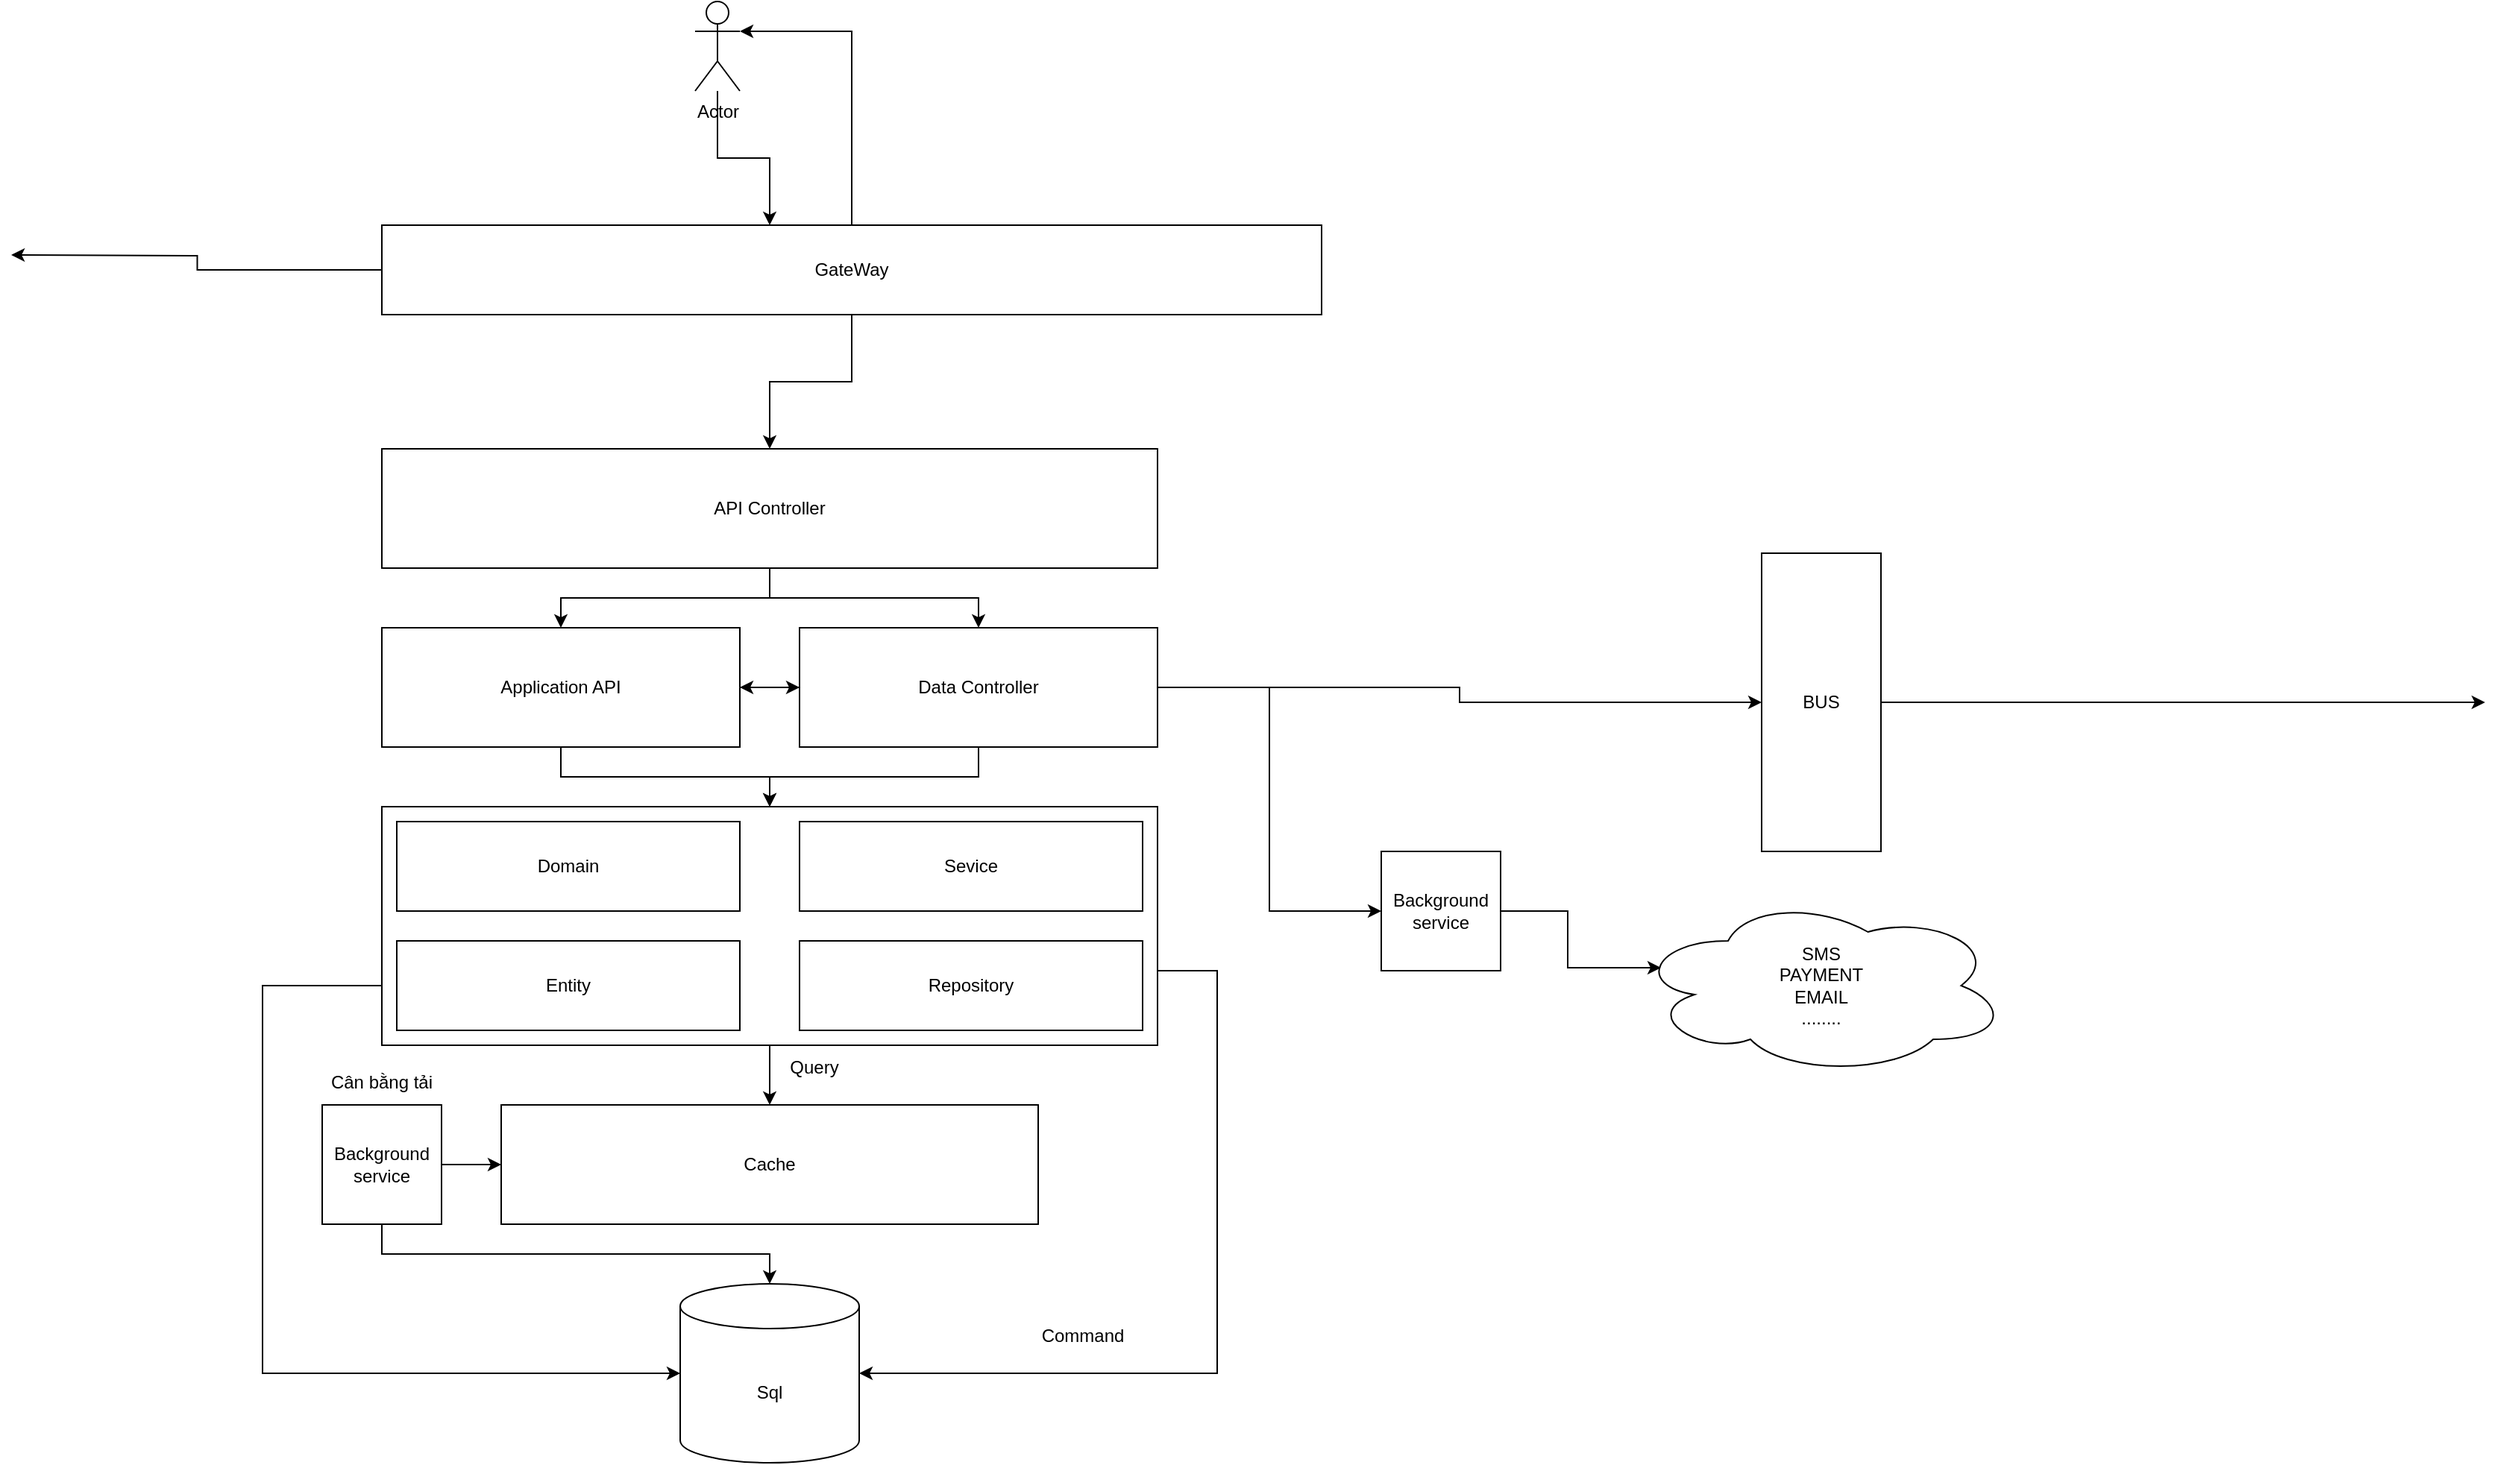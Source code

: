 <mxfile version="20.2.3" type="device"><diagram id="iVmlWogih6lHQ_YjbfNo" name="Page-1"><mxGraphModel dx="1671" dy="1663" grid="1" gridSize="10" guides="1" tooltips="1" connect="1" arrows="1" fold="1" page="1" pageScale="1" pageWidth="850" pageHeight="1100" math="0" shadow="0"><root><mxCell id="0"/><mxCell id="1" parent="0"/><mxCell id="pYNVDvOziZnhmbwo3YoF-23" style="edgeStyle=orthogonalEdgeStyle;rounded=0;orthogonalLoop=1;jettySize=auto;html=1;" edge="1" parent="1" source="pYNVDvOziZnhmbwo3YoF-1" target="pYNVDvOziZnhmbwo3YoF-2"><mxGeometry relative="1" as="geometry"/></mxCell><mxCell id="pYNVDvOziZnhmbwo3YoF-24" style="edgeStyle=orthogonalEdgeStyle;rounded=0;orthogonalLoop=1;jettySize=auto;html=1;" edge="1" parent="1" source="pYNVDvOziZnhmbwo3YoF-1" target="pYNVDvOziZnhmbwo3YoF-3"><mxGeometry relative="1" as="geometry"/></mxCell><mxCell id="pYNVDvOziZnhmbwo3YoF-1" value="API Controller" style="rounded=0;whiteSpace=wrap;html=1;" vertex="1" parent="1"><mxGeometry x="120" y="80" width="520" height="80" as="geometry"/></mxCell><mxCell id="pYNVDvOziZnhmbwo3YoF-21" style="edgeStyle=orthogonalEdgeStyle;rounded=0;orthogonalLoop=1;jettySize=auto;html=1;entryX=0;entryY=0.5;entryDx=0;entryDy=0;" edge="1" parent="1" source="pYNVDvOziZnhmbwo3YoF-2" target="pYNVDvOziZnhmbwo3YoF-3"><mxGeometry relative="1" as="geometry"/></mxCell><mxCell id="pYNVDvOziZnhmbwo3YoF-25" style="edgeStyle=orthogonalEdgeStyle;rounded=0;orthogonalLoop=1;jettySize=auto;html=1;" edge="1" parent="1" source="pYNVDvOziZnhmbwo3YoF-2" target="pYNVDvOziZnhmbwo3YoF-4"><mxGeometry relative="1" as="geometry"/></mxCell><mxCell id="pYNVDvOziZnhmbwo3YoF-2" value="Application API" style="rounded=0;whiteSpace=wrap;html=1;" vertex="1" parent="1"><mxGeometry x="120" y="200" width="240" height="80" as="geometry"/></mxCell><mxCell id="pYNVDvOziZnhmbwo3YoF-22" style="edgeStyle=orthogonalEdgeStyle;rounded=0;orthogonalLoop=1;jettySize=auto;html=1;entryX=1;entryY=0.5;entryDx=0;entryDy=0;" edge="1" parent="1" source="pYNVDvOziZnhmbwo3YoF-3" target="pYNVDvOziZnhmbwo3YoF-2"><mxGeometry relative="1" as="geometry"/></mxCell><mxCell id="pYNVDvOziZnhmbwo3YoF-26" style="edgeStyle=orthogonalEdgeStyle;rounded=0;orthogonalLoop=1;jettySize=auto;html=1;entryX=0.5;entryY=0;entryDx=0;entryDy=0;" edge="1" parent="1" source="pYNVDvOziZnhmbwo3YoF-3" target="pYNVDvOziZnhmbwo3YoF-4"><mxGeometry relative="1" as="geometry"/></mxCell><mxCell id="pYNVDvOziZnhmbwo3YoF-32" style="edgeStyle=orthogonalEdgeStyle;rounded=0;orthogonalLoop=1;jettySize=auto;html=1;entryX=0;entryY=0.5;entryDx=0;entryDy=0;" edge="1" parent="1" source="pYNVDvOziZnhmbwo3YoF-3" target="pYNVDvOziZnhmbwo3YoF-29"><mxGeometry relative="1" as="geometry"/></mxCell><mxCell id="pYNVDvOziZnhmbwo3YoF-36" style="edgeStyle=orthogonalEdgeStyle;rounded=0;orthogonalLoop=1;jettySize=auto;html=1;" edge="1" parent="1" source="pYNVDvOziZnhmbwo3YoF-3" target="pYNVDvOziZnhmbwo3YoF-33"><mxGeometry relative="1" as="geometry"/></mxCell><mxCell id="pYNVDvOziZnhmbwo3YoF-3" value="Data Controller" style="rounded=0;whiteSpace=wrap;html=1;" vertex="1" parent="1"><mxGeometry x="400" y="200" width="240" height="80" as="geometry"/></mxCell><mxCell id="pYNVDvOziZnhmbwo3YoF-14" style="edgeStyle=orthogonalEdgeStyle;rounded=0;orthogonalLoop=1;jettySize=auto;html=1;entryX=0.5;entryY=0;entryDx=0;entryDy=0;" edge="1" parent="1" source="pYNVDvOziZnhmbwo3YoF-4" target="pYNVDvOziZnhmbwo3YoF-5"><mxGeometry relative="1" as="geometry"/></mxCell><mxCell id="pYNVDvOziZnhmbwo3YoF-15" style="edgeStyle=orthogonalEdgeStyle;rounded=0;orthogonalLoop=1;jettySize=auto;html=1;entryX=1;entryY=0.5;entryDx=0;entryDy=0;entryPerimeter=0;" edge="1" parent="1" source="pYNVDvOziZnhmbwo3YoF-4" target="pYNVDvOziZnhmbwo3YoF-6"><mxGeometry relative="1" as="geometry"><Array as="points"><mxPoint x="680" y="430"/><mxPoint x="680" y="700"/></Array></mxGeometry></mxCell><mxCell id="pYNVDvOziZnhmbwo3YoF-4" value="" style="rounded=0;whiteSpace=wrap;html=1;" vertex="1" parent="1"><mxGeometry x="120" y="320" width="520" height="160" as="geometry"/></mxCell><mxCell id="pYNVDvOziZnhmbwo3YoF-5" value="Cache" style="rounded=0;whiteSpace=wrap;html=1;" vertex="1" parent="1"><mxGeometry x="200" y="520" width="360" height="80" as="geometry"/></mxCell><mxCell id="pYNVDvOziZnhmbwo3YoF-6" value="Sql" style="shape=cylinder3;whiteSpace=wrap;html=1;boundedLbl=1;backgroundOutline=1;size=15;" vertex="1" parent="1"><mxGeometry x="320" y="640" width="120" height="120" as="geometry"/></mxCell><mxCell id="pYNVDvOziZnhmbwo3YoF-9" value="Domain" style="rounded=0;whiteSpace=wrap;html=1;" vertex="1" parent="1"><mxGeometry x="130" y="330" width="230" height="60" as="geometry"/></mxCell><mxCell id="pYNVDvOziZnhmbwo3YoF-16" style="edgeStyle=orthogonalEdgeStyle;rounded=0;orthogonalLoop=1;jettySize=auto;html=1;entryX=0;entryY=0.5;entryDx=0;entryDy=0;entryPerimeter=0;exitX=0;exitY=0.75;exitDx=0;exitDy=0;" edge="1" parent="1" source="pYNVDvOziZnhmbwo3YoF-4" target="pYNVDvOziZnhmbwo3YoF-6"><mxGeometry relative="1" as="geometry"><Array as="points"><mxPoint x="40" y="440"/><mxPoint x="40" y="700"/></Array></mxGeometry></mxCell><mxCell id="pYNVDvOziZnhmbwo3YoF-11" value="Entity" style="rounded=0;whiteSpace=wrap;html=1;" vertex="1" parent="1"><mxGeometry x="130" y="410" width="230" height="60" as="geometry"/></mxCell><mxCell id="pYNVDvOziZnhmbwo3YoF-12" value="Sevice" style="rounded=0;whiteSpace=wrap;html=1;" vertex="1" parent="1"><mxGeometry x="400" y="330" width="230" height="60" as="geometry"/></mxCell><mxCell id="pYNVDvOziZnhmbwo3YoF-13" value="Repository" style="rounded=0;whiteSpace=wrap;html=1;" vertex="1" parent="1"><mxGeometry x="400" y="410" width="230" height="60" as="geometry"/></mxCell><mxCell id="pYNVDvOziZnhmbwo3YoF-19" style="edgeStyle=orthogonalEdgeStyle;rounded=0;orthogonalLoop=1;jettySize=auto;html=1;entryX=0.5;entryY=0;entryDx=0;entryDy=0;entryPerimeter=0;" edge="1" parent="1" source="pYNVDvOziZnhmbwo3YoF-17" target="pYNVDvOziZnhmbwo3YoF-6"><mxGeometry relative="1" as="geometry"><Array as="points"><mxPoint x="120" y="620"/><mxPoint x="380" y="620"/></Array></mxGeometry></mxCell><mxCell id="pYNVDvOziZnhmbwo3YoF-20" style="edgeStyle=orthogonalEdgeStyle;rounded=0;orthogonalLoop=1;jettySize=auto;html=1;entryX=0;entryY=0.5;entryDx=0;entryDy=0;" edge="1" parent="1" source="pYNVDvOziZnhmbwo3YoF-17" target="pYNVDvOziZnhmbwo3YoF-5"><mxGeometry relative="1" as="geometry"/></mxCell><mxCell id="pYNVDvOziZnhmbwo3YoF-17" value="Background service" style="whiteSpace=wrap;html=1;aspect=fixed;" vertex="1" parent="1"><mxGeometry x="80" y="520" width="80" height="80" as="geometry"/></mxCell><mxCell id="pYNVDvOziZnhmbwo3YoF-28" value="SMS&lt;br&gt;PAYMENT&lt;br&gt;EMAIL&lt;br&gt;........" style="ellipse;shape=cloud;whiteSpace=wrap;html=1;" vertex="1" parent="1"><mxGeometry x="960" y="380" width="250" height="120" as="geometry"/></mxCell><mxCell id="pYNVDvOziZnhmbwo3YoF-30" style="edgeStyle=orthogonalEdgeStyle;rounded=0;orthogonalLoop=1;jettySize=auto;html=1;entryX=0.07;entryY=0.4;entryDx=0;entryDy=0;entryPerimeter=0;" edge="1" parent="1" source="pYNVDvOziZnhmbwo3YoF-29" target="pYNVDvOziZnhmbwo3YoF-28"><mxGeometry relative="1" as="geometry"/></mxCell><mxCell id="pYNVDvOziZnhmbwo3YoF-29" value="Background service" style="whiteSpace=wrap;html=1;aspect=fixed;" vertex="1" parent="1"><mxGeometry x="790" y="350" width="80" height="80" as="geometry"/></mxCell><mxCell id="pYNVDvOziZnhmbwo3YoF-37" style="edgeStyle=orthogonalEdgeStyle;rounded=0;orthogonalLoop=1;jettySize=auto;html=1;" edge="1" parent="1" source="pYNVDvOziZnhmbwo3YoF-33"><mxGeometry relative="1" as="geometry"><mxPoint x="1530" y="250" as="targetPoint"/></mxGeometry></mxCell><mxCell id="pYNVDvOziZnhmbwo3YoF-33" value="BUS" style="rounded=0;whiteSpace=wrap;html=1;" vertex="1" parent="1"><mxGeometry x="1045" y="150" width="80" height="200" as="geometry"/></mxCell><mxCell id="pYNVDvOziZnhmbwo3YoF-41" style="edgeStyle=orthogonalEdgeStyle;rounded=0;orthogonalLoop=1;jettySize=auto;html=1;" edge="1" parent="1" source="pYNVDvOziZnhmbwo3YoF-38"><mxGeometry relative="1" as="geometry"><mxPoint x="-128.462" y="-50.0" as="targetPoint"/></mxGeometry></mxCell><mxCell id="pYNVDvOziZnhmbwo3YoF-42" style="edgeStyle=orthogonalEdgeStyle;rounded=0;orthogonalLoop=1;jettySize=auto;html=1;" edge="1" parent="1" source="pYNVDvOziZnhmbwo3YoF-38" target="pYNVDvOziZnhmbwo3YoF-1"><mxGeometry relative="1" as="geometry"/></mxCell><mxCell id="pYNVDvOziZnhmbwo3YoF-43" style="edgeStyle=orthogonalEdgeStyle;rounded=0;orthogonalLoop=1;jettySize=auto;html=1;entryX=1;entryY=0.333;entryDx=0;entryDy=0;entryPerimeter=0;" edge="1" parent="1" source="pYNVDvOziZnhmbwo3YoF-38" target="pYNVDvOziZnhmbwo3YoF-39"><mxGeometry relative="1" as="geometry"/></mxCell><mxCell id="pYNVDvOziZnhmbwo3YoF-38" value="GateWay" style="rounded=0;whiteSpace=wrap;html=1;" vertex="1" parent="1"><mxGeometry x="120" y="-70" width="630" height="60" as="geometry"/></mxCell><mxCell id="pYNVDvOziZnhmbwo3YoF-40" style="edgeStyle=orthogonalEdgeStyle;rounded=0;orthogonalLoop=1;jettySize=auto;html=1;" edge="1" parent="1" source="pYNVDvOziZnhmbwo3YoF-39" target="pYNVDvOziZnhmbwo3YoF-38"><mxGeometry relative="1" as="geometry"><Array as="points"><mxPoint x="345" y="-115"/><mxPoint x="380" y="-115"/></Array></mxGeometry></mxCell><mxCell id="pYNVDvOziZnhmbwo3YoF-39" value="Actor" style="shape=umlActor;verticalLabelPosition=bottom;verticalAlign=top;html=1;outlineConnect=0;" vertex="1" parent="1"><mxGeometry x="330" y="-220" width="30" height="60" as="geometry"/></mxCell><mxCell id="pYNVDvOziZnhmbwo3YoF-44" value="Command" style="text;html=1;strokeColor=none;fillColor=none;align=center;verticalAlign=middle;whiteSpace=wrap;rounded=0;" vertex="1" parent="1"><mxGeometry x="560" y="660" width="60" height="30" as="geometry"/></mxCell><mxCell id="pYNVDvOziZnhmbwo3YoF-45" value="Query" style="text;html=1;strokeColor=none;fillColor=none;align=center;verticalAlign=middle;whiteSpace=wrap;rounded=0;" vertex="1" parent="1"><mxGeometry x="380" y="480" width="60" height="30" as="geometry"/></mxCell><mxCell id="pYNVDvOziZnhmbwo3YoF-46" value="Cân bằng tải" style="text;html=1;strokeColor=none;fillColor=none;align=center;verticalAlign=middle;whiteSpace=wrap;rounded=0;" vertex="1" parent="1"><mxGeometry x="80" y="490" width="80" height="30" as="geometry"/></mxCell></root></mxGraphModel></diagram></mxfile>
